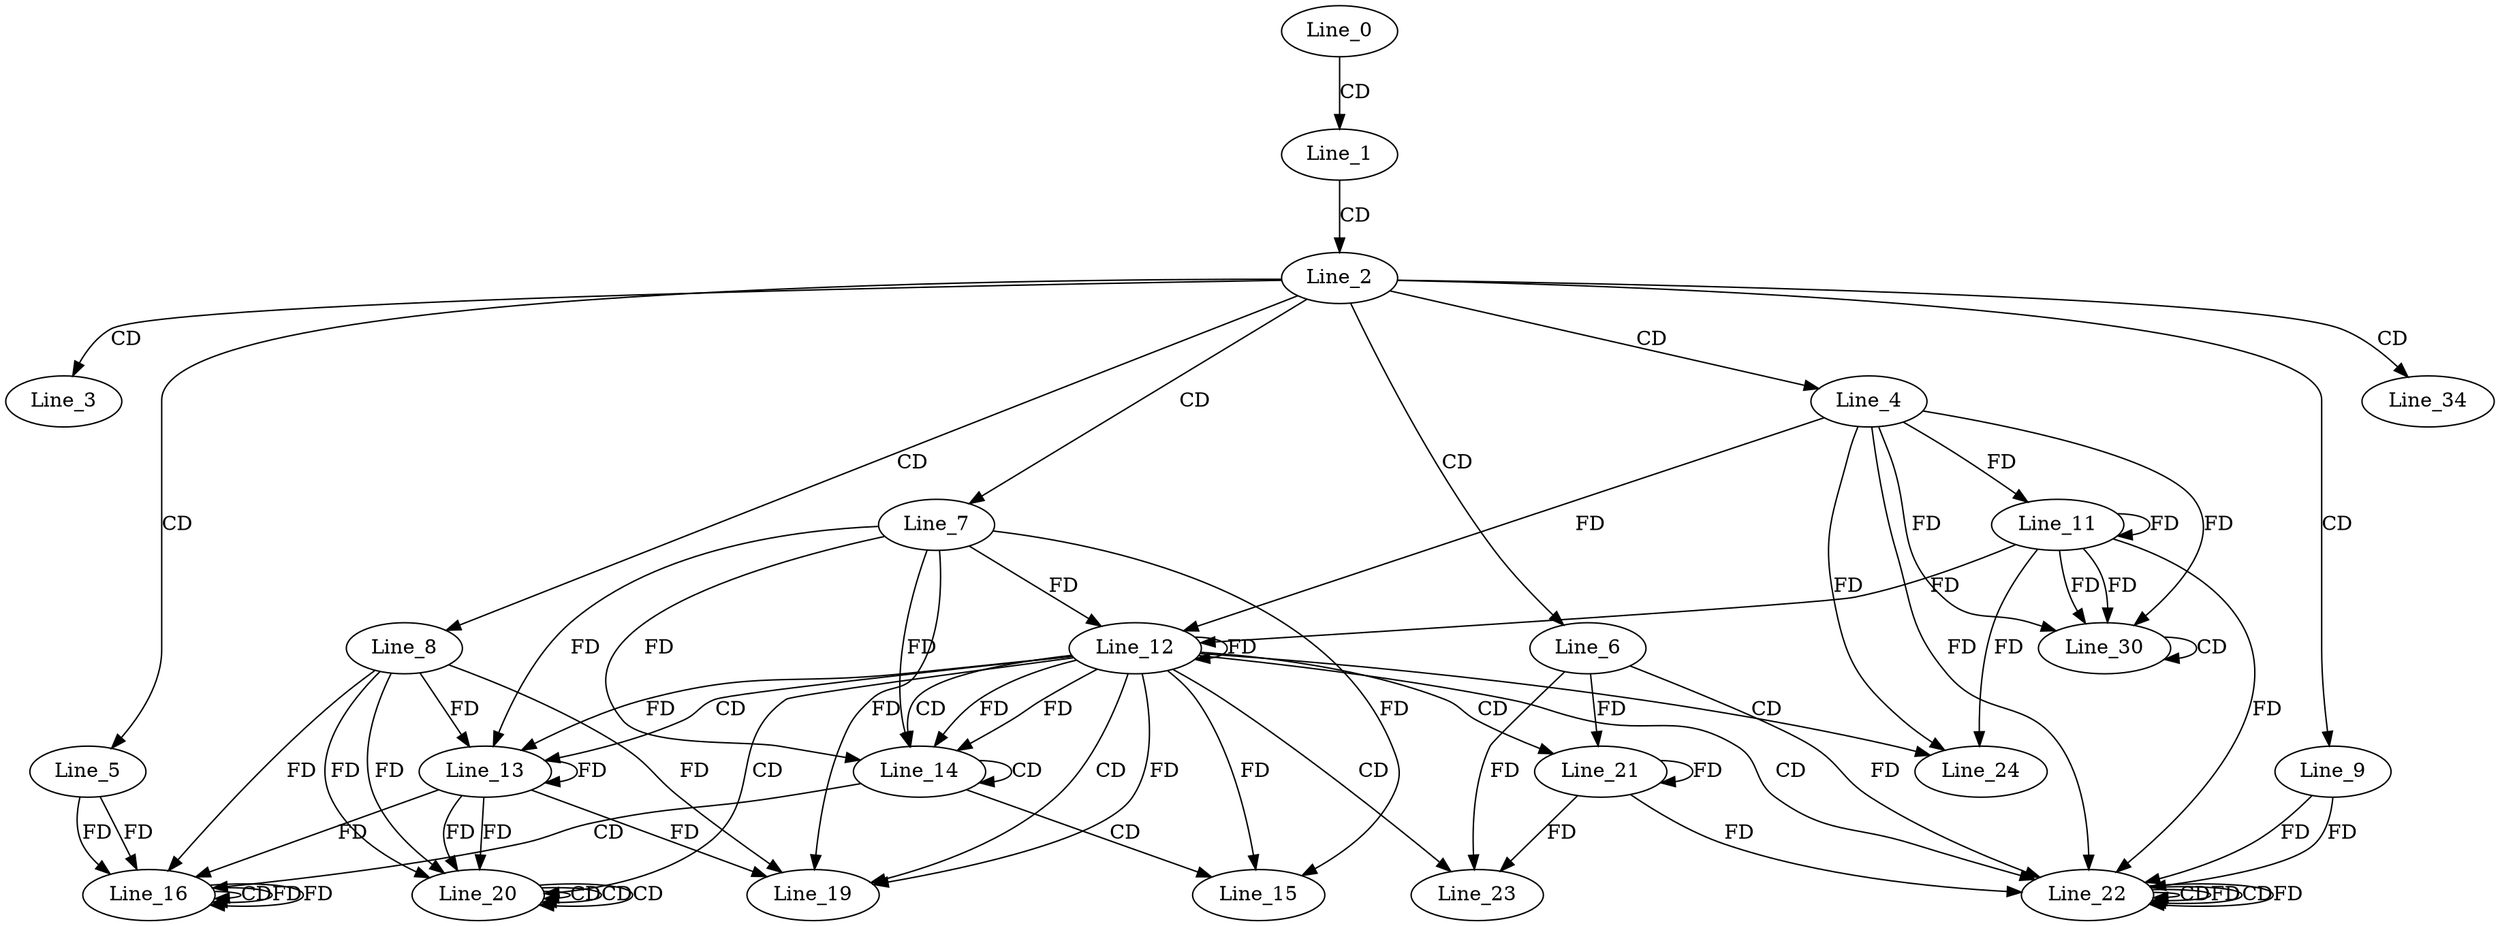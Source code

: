 digraph G {
  Line_0;
  Line_1;
  Line_2;
  Line_3;
  Line_4;
  Line_5;
  Line_6;
  Line_7;
  Line_8;
  Line_9;
  Line_11;
  Line_12;
  Line_12;
  Line_12;
  Line_13;
  Line_13;
  Line_14;
  Line_14;
  Line_15;
  Line_15;
  Line_16;
  Line_16;
  Line_19;
  Line_19;
  Line_19;
  Line_20;
  Line_20;
  Line_20;
  Line_20;
  Line_20;
  Line_20;
  Line_21;
  Line_22;
  Line_22;
  Line_22;
  Line_22;
  Line_23;
  Line_24;
  Line_30;
  Line_30;
  Line_34;
  Line_0 -> Line_1 [ label="CD" ];
  Line_1 -> Line_2 [ label="CD" ];
  Line_2 -> Line_3 [ label="CD" ];
  Line_2 -> Line_4 [ label="CD" ];
  Line_2 -> Line_5 [ label="CD" ];
  Line_2 -> Line_6 [ label="CD" ];
  Line_2 -> Line_7 [ label="CD" ];
  Line_2 -> Line_8 [ label="CD" ];
  Line_2 -> Line_9 [ label="CD" ];
  Line_4 -> Line_11 [ label="FD" ];
  Line_11 -> Line_11 [ label="FD" ];
  Line_12 -> Line_12 [ label="FD" ];
  Line_7 -> Line_12 [ label="FD" ];
  Line_4 -> Line_12 [ label="FD" ];
  Line_11 -> Line_12 [ label="FD" ];
  Line_12 -> Line_13 [ label="CD" ];
  Line_13 -> Line_13 [ label="FD" ];
  Line_8 -> Line_13 [ label="FD" ];
  Line_12 -> Line_13 [ label="FD" ];
  Line_7 -> Line_13 [ label="FD" ];
  Line_12 -> Line_14 [ label="CD" ];
  Line_12 -> Line_14 [ label="FD" ];
  Line_7 -> Line_14 [ label="FD" ];
  Line_14 -> Line_14 [ label="CD" ];
  Line_12 -> Line_14 [ label="FD" ];
  Line_7 -> Line_14 [ label="FD" ];
  Line_14 -> Line_15 [ label="CD" ];
  Line_12 -> Line_15 [ label="FD" ];
  Line_7 -> Line_15 [ label="FD" ];
  Line_14 -> Line_16 [ label="CD" ];
  Line_5 -> Line_16 [ label="FD" ];
  Line_16 -> Line_16 [ label="CD" ];
  Line_16 -> Line_16 [ label="FD" ];
  Line_5 -> Line_16 [ label="FD" ];
  Line_13 -> Line_16 [ label="FD" ];
  Line_8 -> Line_16 [ label="FD" ];
  Line_12 -> Line_19 [ label="CD" ];
  Line_12 -> Line_19 [ label="FD" ];
  Line_7 -> Line_19 [ label="FD" ];
  Line_13 -> Line_19 [ label="FD" ];
  Line_8 -> Line_19 [ label="FD" ];
  Line_12 -> Line_20 [ label="CD" ];
  Line_20 -> Line_20 [ label="CD" ];
  Line_20 -> Line_20 [ label="CD" ];
  Line_13 -> Line_20 [ label="FD" ];
  Line_8 -> Line_20 [ label="FD" ];
  Line_20 -> Line_20 [ label="CD" ];
  Line_13 -> Line_20 [ label="FD" ];
  Line_8 -> Line_20 [ label="FD" ];
  Line_12 -> Line_21 [ label="CD" ];
  Line_21 -> Line_21 [ label="FD" ];
  Line_6 -> Line_21 [ label="FD" ];
  Line_12 -> Line_22 [ label="CD" ];
  Line_22 -> Line_22 [ label="CD" ];
  Line_22 -> Line_22 [ label="FD" ];
  Line_9 -> Line_22 [ label="FD" ];
  Line_4 -> Line_22 [ label="FD" ];
  Line_11 -> Line_22 [ label="FD" ];
  Line_22 -> Line_22 [ label="CD" ];
  Line_21 -> Line_22 [ label="FD" ];
  Line_6 -> Line_22 [ label="FD" ];
  Line_22 -> Line_22 [ label="FD" ];
  Line_9 -> Line_22 [ label="FD" ];
  Line_12 -> Line_23 [ label="CD" ];
  Line_21 -> Line_23 [ label="FD" ];
  Line_6 -> Line_23 [ label="FD" ];
  Line_12 -> Line_24 [ label="CD" ];
  Line_4 -> Line_24 [ label="FD" ];
  Line_11 -> Line_24 [ label="FD" ];
  Line_4 -> Line_30 [ label="FD" ];
  Line_11 -> Line_30 [ label="FD" ];
  Line_30 -> Line_30 [ label="CD" ];
  Line_4 -> Line_30 [ label="FD" ];
  Line_11 -> Line_30 [ label="FD" ];
  Line_2 -> Line_34 [ label="CD" ];
  Line_16 -> Line_16 [ label="FD" ];
}

